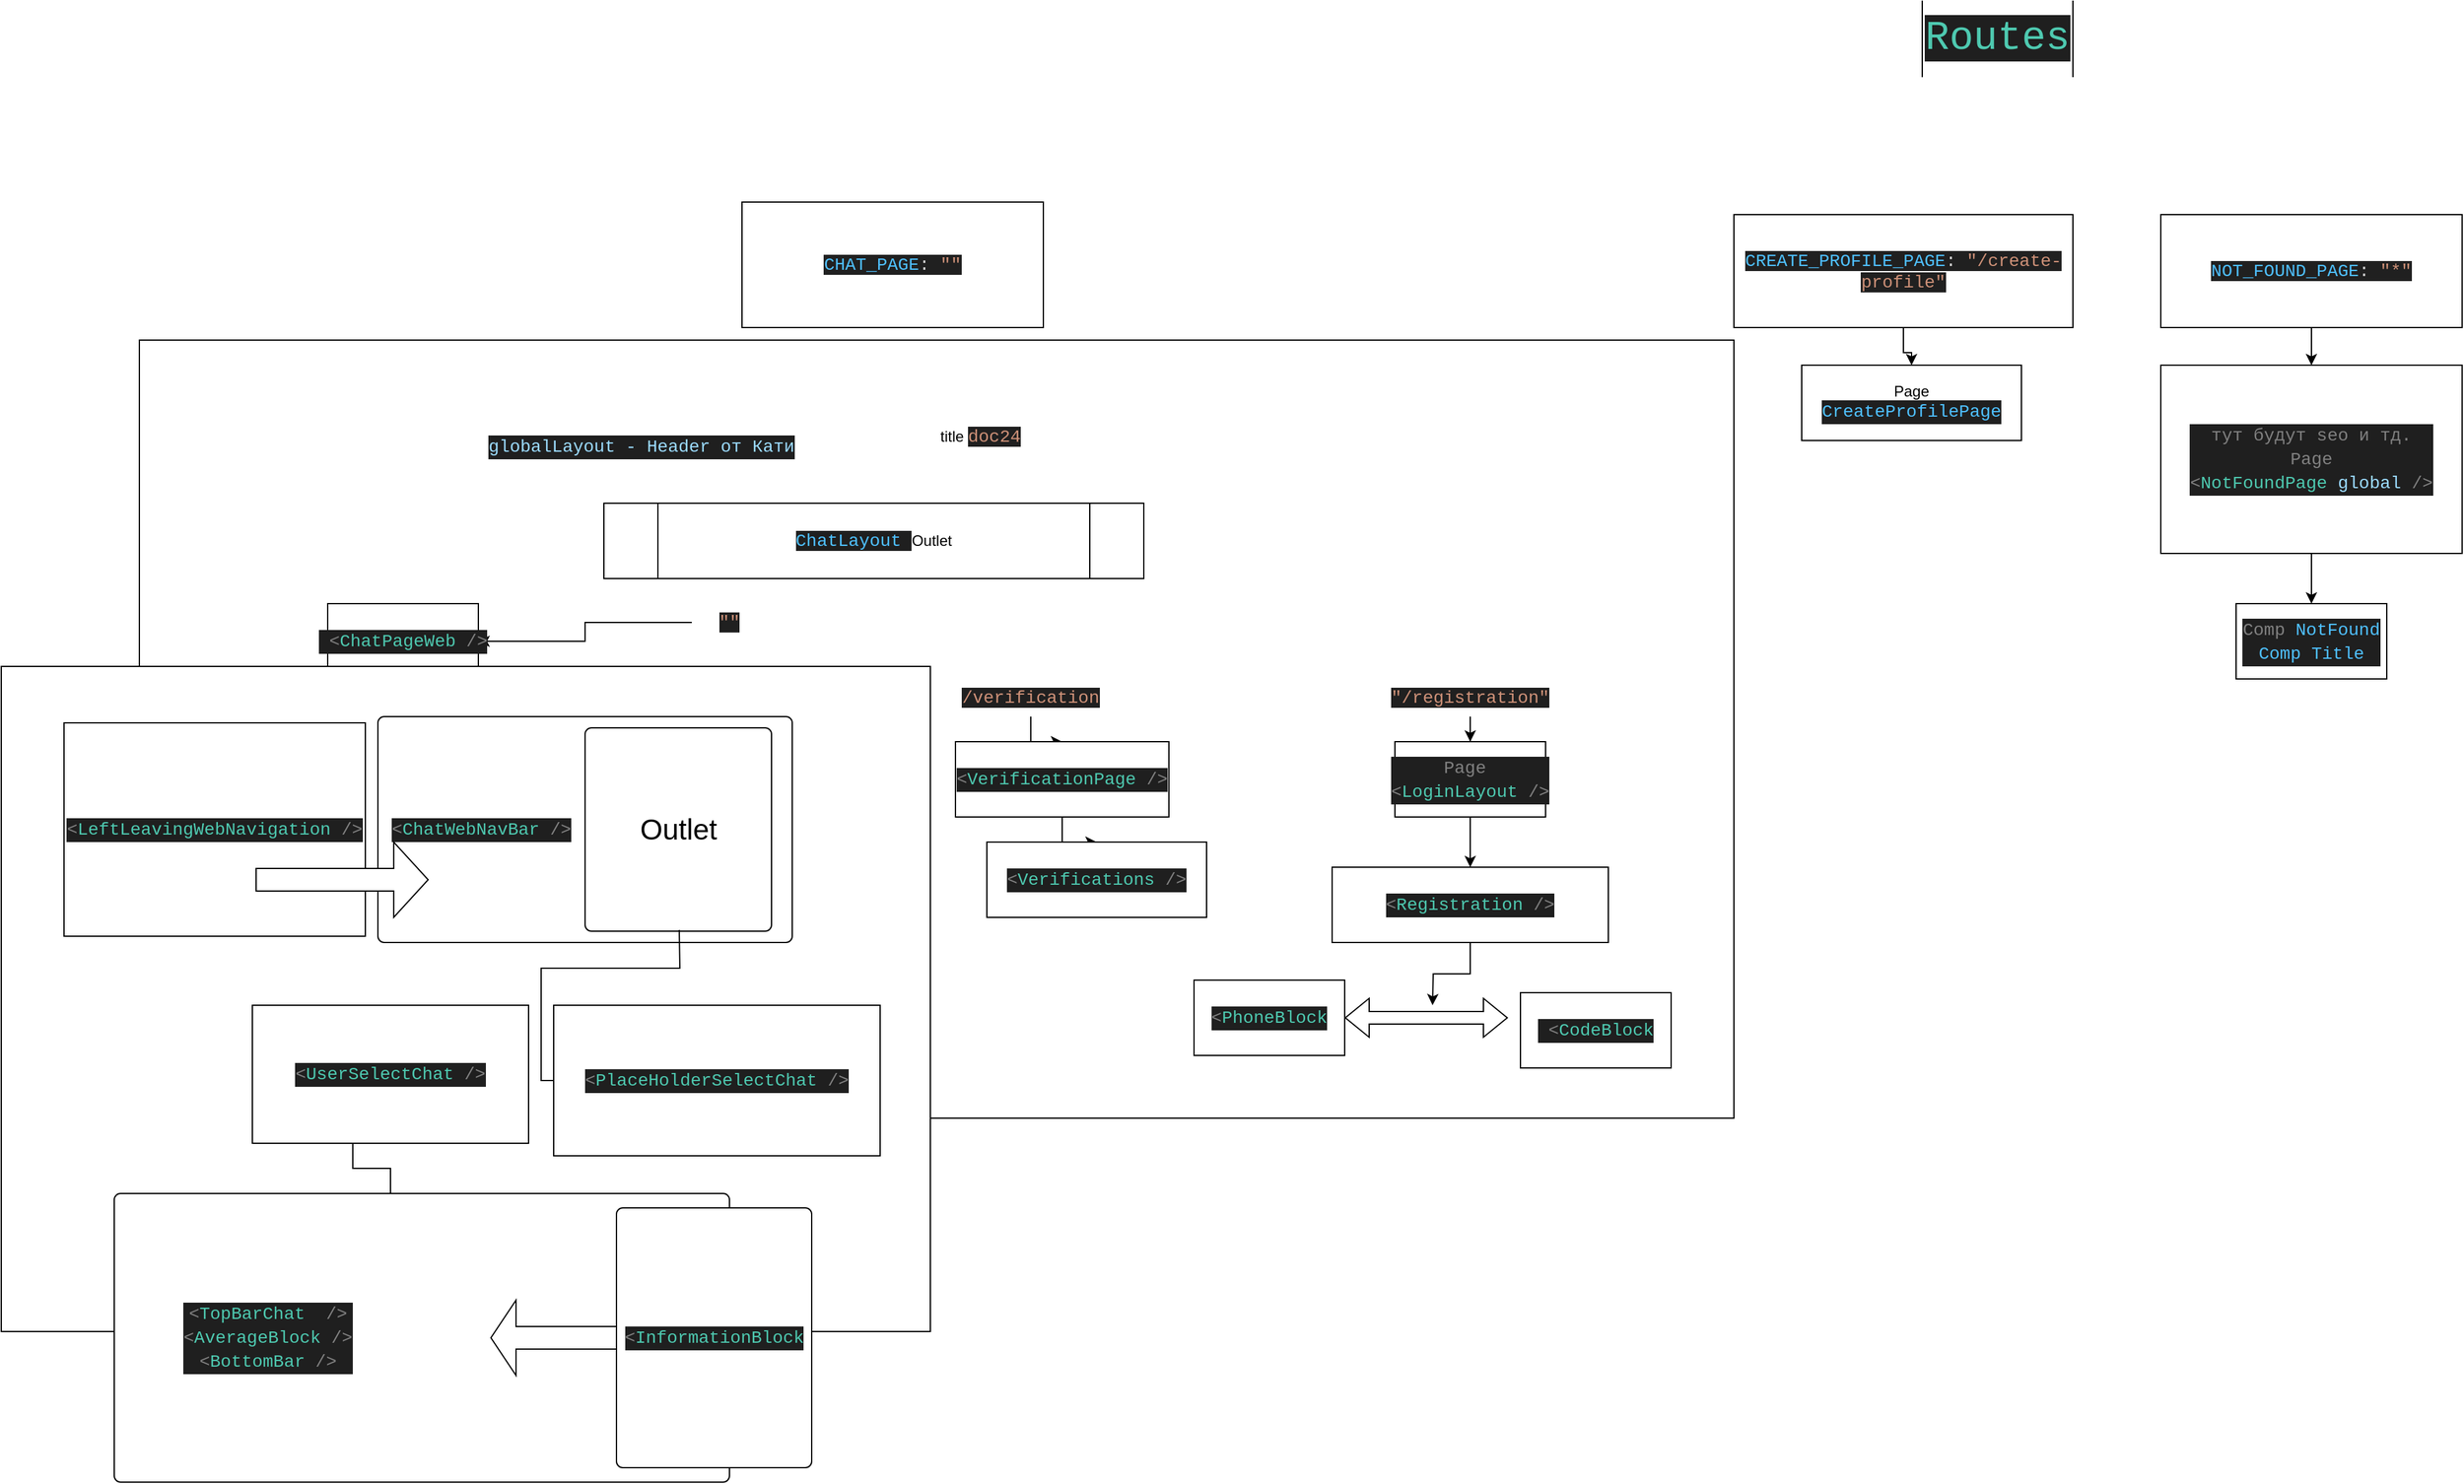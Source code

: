 <mxfile version="24.7.3" type="github">
  <diagram name="Страница — 1" id="Jbt8qNYvxL4YFeQoL3w7">
    <mxGraphModel dx="3786" dy="2337" grid="1" gridSize="10" guides="1" tooltips="1" connect="1" arrows="1" fold="1" page="1" pageScale="1" pageWidth="827" pageHeight="1169" math="0" shadow="0">
      <root>
        <mxCell id="0" />
        <mxCell id="1" parent="0" />
        <mxCell id="nvozfT3oqAUqyu6yPgUq-3" value="&lt;span style=&quot;color: rgb(79, 193, 255); font-family: Consolas, &amp;quot;Courier New&amp;quot;, monospace; font-size: 14px; text-align: start; white-space-collapse: preserve; background-color: rgb(32, 32, 32);&quot; class=&quot;mtk19&quot;&gt;CHAT_PAGE&lt;/span&gt;&lt;span style=&quot;color: rgb(212, 212, 212); font-family: Consolas, &amp;quot;Courier New&amp;quot;, monospace; font-size: 14px; text-align: start; white-space-collapse: preserve; background-color: rgb(32, 32, 32);&quot; class=&quot;mtk3&quot;&gt;:&lt;/span&gt;&lt;span style=&quot;color: rgb(204, 204, 204); font-family: Consolas, &amp;quot;Courier New&amp;quot;, monospace; font-size: 14px; text-align: start; white-space-collapse: preserve; background-color: rgb(32, 32, 32);&quot; class=&quot;mtk1&quot;&gt; &lt;/span&gt;&lt;span style=&quot;color: rgb(206, 145, 120); font-family: Consolas, &amp;quot;Courier New&amp;quot;, monospace; font-size: 14px; text-align: start; white-space-collapse: preserve; background-color: rgb(32, 32, 32);&quot; class=&quot;mtk12&quot;&gt;&quot;&quot;&lt;/span&gt;" style="rounded=0;whiteSpace=wrap;html=1;" vertex="1" parent="1">
          <mxGeometry x="-540" y="140" width="240" height="100" as="geometry" />
        </mxCell>
        <mxCell id="nvozfT3oqAUqyu6yPgUq-16" value="" style="edgeStyle=orthogonalEdgeStyle;rounded=0;orthogonalLoop=1;jettySize=auto;html=1;" edge="1" parent="1" source="nvozfT3oqAUqyu6yPgUq-4" target="nvozfT3oqAUqyu6yPgUq-15">
          <mxGeometry relative="1" as="geometry" />
        </mxCell>
        <mxCell id="nvozfT3oqAUqyu6yPgUq-4" value="&lt;span style=&quot;color: rgb(79, 193, 255); font-family: Consolas, &amp;quot;Courier New&amp;quot;, monospace; font-size: 14px; text-align: start; white-space-collapse: preserve; background-color: rgb(32, 32, 32);&quot; class=&quot;mtk19&quot;&gt;CREATE_PROFILE_PAGE&lt;/span&gt;&lt;span style=&quot;color: rgb(212, 212, 212); font-family: Consolas, &amp;quot;Courier New&amp;quot;, monospace; font-size: 14px; text-align: start; white-space-collapse: preserve; background-color: rgb(32, 32, 32);&quot; class=&quot;mtk3&quot;&gt;:&lt;/span&gt;&lt;span style=&quot;color: rgb(204, 204, 204); font-family: Consolas, &amp;quot;Courier New&amp;quot;, monospace; font-size: 14px; text-align: start; white-space-collapse: preserve; background-color: rgb(32, 32, 32);&quot; class=&quot;mtk1&quot;&gt; &lt;/span&gt;&lt;span style=&quot;color: rgb(206, 145, 120); font-family: Consolas, &amp;quot;Courier New&amp;quot;, monospace; font-size: 14px; text-align: start; white-space-collapse: preserve; background-color: rgb(32, 32, 32);&quot; class=&quot;mtk12&quot;&gt;&quot;/create-profile&quot;&lt;/span&gt;" style="rounded=0;whiteSpace=wrap;html=1;" vertex="1" parent="1">
          <mxGeometry x="250" y="150" width="270" height="90" as="geometry" />
        </mxCell>
        <mxCell id="nvozfT3oqAUqyu6yPgUq-11" value="" style="edgeStyle=orthogonalEdgeStyle;rounded=0;orthogonalLoop=1;jettySize=auto;html=1;" edge="1" parent="1" source="nvozfT3oqAUqyu6yPgUq-5" target="nvozfT3oqAUqyu6yPgUq-8">
          <mxGeometry relative="1" as="geometry" />
        </mxCell>
        <mxCell id="nvozfT3oqAUqyu6yPgUq-5" value="&lt;span style=&quot;color: rgb(79, 193, 255); font-family: Consolas, &amp;quot;Courier New&amp;quot;, monospace; font-size: 14px; text-align: start; white-space-collapse: preserve; background-color: rgb(32, 32, 32);&quot; class=&quot;mtk19&quot;&gt;NOT_FOUND_PAGE&lt;/span&gt;&lt;span style=&quot;color: rgb(212, 212, 212); font-family: Consolas, &amp;quot;Courier New&amp;quot;, monospace; font-size: 14px; text-align: start; white-space-collapse: preserve; background-color: rgb(32, 32, 32);&quot; class=&quot;mtk3&quot;&gt;:&lt;/span&gt;&lt;span style=&quot;color: rgb(204, 204, 204); font-family: Consolas, &amp;quot;Courier New&amp;quot;, monospace; font-size: 14px; text-align: start; white-space-collapse: preserve; background-color: rgb(32, 32, 32);&quot; class=&quot;mtk1&quot;&gt; &lt;/span&gt;&lt;span style=&quot;color: rgb(206, 145, 120); font-family: Consolas, &amp;quot;Courier New&amp;quot;, monospace; font-size: 14px; text-align: start; white-space-collapse: preserve; background-color: rgb(32, 32, 32);&quot; class=&quot;mtk12&quot;&gt;&quot;*&quot;&lt;/span&gt;" style="rounded=0;whiteSpace=wrap;html=1;" vertex="1" parent="1">
          <mxGeometry x="590" y="150" width="240" height="90" as="geometry" />
        </mxCell>
        <mxCell id="nvozfT3oqAUqyu6yPgUq-7" value="&lt;span style=&quot;color: rgb(78, 201, 176); font-family: Consolas, &amp;quot;Courier New&amp;quot;, monospace; font-size: 32px; white-space: pre; background-color: rgb(31, 31, 31);&quot;&gt;Routes&lt;/span&gt;" style="shape=partialRectangle;whiteSpace=wrap;html=1;bottom=0;top=0;fillColor=none;fontSize=20;" vertex="1" parent="1">
          <mxGeometry x="400" y="-20" width="120" height="60" as="geometry" />
        </mxCell>
        <mxCell id="nvozfT3oqAUqyu6yPgUq-14" value="" style="edgeStyle=orthogonalEdgeStyle;rounded=0;orthogonalLoop=1;jettySize=auto;html=1;" edge="1" parent="1" source="nvozfT3oqAUqyu6yPgUq-8" target="nvozfT3oqAUqyu6yPgUq-13">
          <mxGeometry relative="1" as="geometry" />
        </mxCell>
        <mxCell id="nvozfT3oqAUqyu6yPgUq-8" value="&lt;div style=&quot;background-color: rgb(31, 31, 31); font-family: Consolas, &amp;quot;Courier New&amp;quot;, monospace; font-size: 14px; line-height: 19px; white-space: pre;&quot;&gt;&lt;font color=&quot;#808080&quot;&gt;тут будут seo и тд.&lt;/font&gt;&lt;/div&gt;&lt;div style=&quot;background-color: rgb(31, 31, 31); font-family: Consolas, &amp;quot;Courier New&amp;quot;, monospace; font-size: 14px; line-height: 19px; white-space: pre;&quot;&gt;&lt;font color=&quot;#808080&quot;&gt;Page&lt;/font&gt;&lt;/div&gt;&lt;div style=&quot;color: rgb(204, 204, 204); background-color: rgb(31, 31, 31); font-family: Consolas, &amp;quot;Courier New&amp;quot;, monospace; font-size: 14px; line-height: 19px; white-space: pre;&quot;&gt;&lt;span style=&quot;color: #808080;&quot;&gt;&amp;lt;&lt;/span&gt;&lt;span style=&quot;color: #4ec9b0;&quot;&gt;NotFoundPage&lt;/span&gt;&lt;span style=&quot;color: #d4d4d4;&quot;&gt; &lt;/span&gt;&lt;span style=&quot;color: #9cdcfe;&quot;&gt;global&lt;/span&gt;&lt;span style=&quot;color: #d4d4d4;&quot;&gt; &lt;/span&gt;&lt;span style=&quot;color: #808080;&quot;&gt;/&amp;gt;&lt;/span&gt;&lt;/div&gt;" style="rounded=0;whiteSpace=wrap;html=1;" vertex="1" parent="1">
          <mxGeometry x="590" y="270" width="240" height="150" as="geometry" />
        </mxCell>
        <mxCell id="nvozfT3oqAUqyu6yPgUq-13" value="&lt;div style=&quot;color: rgb(204, 204, 204); background-color: rgb(31, 31, 31); font-family: Consolas, &amp;quot;Courier New&amp;quot;, monospace; font-size: 14px; line-height: 19px; white-space: pre;&quot;&gt;&lt;span style=&quot;color: rgb(128, 128, 128);&quot;&gt;Comp &lt;/span&gt;&lt;span style=&quot;color: rgb(79, 193, 255);&quot;&gt;NotFound&lt;/span&gt;&lt;/div&gt;&lt;div style=&quot;background-color: rgb(31, 31, 31); font-family: Consolas, &amp;quot;Courier New&amp;quot;, monospace; font-size: 14px; line-height: 19px; white-space: pre;&quot;&gt;&lt;font color=&quot;#4fc1ff&quot;&gt;Comp Title&lt;/font&gt;&lt;/div&gt;" style="whiteSpace=wrap;html=1;rounded=0;" vertex="1" parent="1">
          <mxGeometry x="650" y="460" width="120" height="60" as="geometry" />
        </mxCell>
        <mxCell id="nvozfT3oqAUqyu6yPgUq-15" value="Page&lt;div&gt;&lt;div style=&quot;color: rgb(204, 204, 204); background-color: rgb(31, 31, 31); font-family: Consolas, &amp;quot;Courier New&amp;quot;, monospace; font-size: 14px; line-height: 19px; white-space: pre;&quot;&gt;&lt;span style=&quot;color: #4fc1ff;&quot;&gt;CreateProfilePage&lt;/span&gt;&lt;/div&gt;&lt;/div&gt;" style="whiteSpace=wrap;html=1;rounded=0;" vertex="1" parent="1">
          <mxGeometry x="304" y="270" width="175" height="60" as="geometry" />
        </mxCell>
        <mxCell id="nvozfT3oqAUqyu6yPgUq-25" value="" style="rounded=0;whiteSpace=wrap;html=1;" vertex="1" parent="1">
          <mxGeometry x="-1020" y="250" width="1270" height="620" as="geometry" />
        </mxCell>
        <mxCell id="nvozfT3oqAUqyu6yPgUq-26" value="&lt;div style=&quot;color: rgb(204, 204, 204); background-color: rgb(31, 31, 31); font-family: Consolas, &amp;quot;Courier New&amp;quot;, monospace; font-size: 14px; line-height: 19px; white-space: pre;&quot;&gt;&lt;span style=&quot;color: #9cdcfe;&quot;&gt;globalLayout - Header от Кати&lt;/span&gt;&lt;/div&gt;" style="text;html=1;align=center;verticalAlign=middle;whiteSpace=wrap;rounded=0;" vertex="1" parent="1">
          <mxGeometry x="-760" y="320" width="280" height="30" as="geometry" />
        </mxCell>
        <mxCell id="nvozfT3oqAUqyu6yPgUq-27" value="title&amp;nbsp;&lt;span style=&quot;color: rgb(206, 145, 120); font-family: Consolas, &amp;quot;Courier New&amp;quot;, monospace; font-size: 14px; text-align: start; white-space-collapse: preserve; background-color: rgb(32, 32, 32);&quot;&gt;doc24&lt;/span&gt;&lt;div&gt;&lt;span style=&quot;color: rgb(206, 145, 120); font-family: Consolas, &amp;quot;Courier New&amp;quot;, monospace; font-size: 14px; text-align: start; white-space-collapse: preserve; background-color: rgb(32, 32, 32);&quot;&gt;&lt;br&gt;&lt;/span&gt;&lt;/div&gt;" style="text;html=1;align=center;verticalAlign=middle;whiteSpace=wrap;rounded=0;" vertex="1" parent="1">
          <mxGeometry x="-380" y="320" width="60" height="30" as="geometry" />
        </mxCell>
        <mxCell id="nvozfT3oqAUqyu6yPgUq-28" value="&lt;span style=&quot;color: rgb(79, 193, 255); background-color: rgb(31, 31, 31); font-family: Consolas, &amp;quot;Courier New&amp;quot;, monospace; font-size: 14px; white-space: pre;&quot;&gt;ChatLayout &lt;/span&gt;Outlet" style="shape=process;whiteSpace=wrap;html=1;backgroundOutline=1;" vertex="1" parent="1">
          <mxGeometry x="-650" y="380" width="430" height="60" as="geometry" />
        </mxCell>
        <mxCell id="nvozfT3oqAUqyu6yPgUq-34" value="" style="edgeStyle=orthogonalEdgeStyle;rounded=0;orthogonalLoop=1;jettySize=auto;html=1;" edge="1" parent="1" source="nvozfT3oqAUqyu6yPgUq-29" target="nvozfT3oqAUqyu6yPgUq-33">
          <mxGeometry relative="1" as="geometry" />
        </mxCell>
        <mxCell id="nvozfT3oqAUqyu6yPgUq-29" value="&lt;span style=&quot;color: rgb(206, 145, 120); font-family: Consolas, &amp;quot;Courier New&amp;quot;, monospace; font-size: 14px; text-align: start; white-space-collapse: preserve; background-color: rgb(32, 32, 32);&quot;&gt;&quot;/registration&quot;&lt;/span&gt;" style="text;html=1;align=center;verticalAlign=middle;whiteSpace=wrap;rounded=0;" vertex="1" parent="1">
          <mxGeometry x="10" y="520" width="60" height="30" as="geometry" />
        </mxCell>
        <mxCell id="nvozfT3oqAUqyu6yPgUq-42" value="" style="edgeStyle=orthogonalEdgeStyle;rounded=0;orthogonalLoop=1;jettySize=auto;html=1;" edge="1" parent="1" source="nvozfT3oqAUqyu6yPgUq-30" target="nvozfT3oqAUqyu6yPgUq-41">
          <mxGeometry relative="1" as="geometry" />
        </mxCell>
        <mxCell id="nvozfT3oqAUqyu6yPgUq-30" value="&lt;span style=&quot;color: rgb(206, 145, 120); font-family: Consolas, &amp;quot;Courier New&amp;quot;, monospace; font-size: 14px; text-align: start; white-space-collapse: preserve; background-color: rgb(32, 32, 32);&quot;&gt;/verification&lt;/span&gt;" style="text;html=1;align=center;verticalAlign=middle;whiteSpace=wrap;rounded=0;" vertex="1" parent="1">
          <mxGeometry x="-340" y="520" width="60" height="30" as="geometry" />
        </mxCell>
        <mxCell id="nvozfT3oqAUqyu6yPgUq-36" value="" style="edgeStyle=orthogonalEdgeStyle;rounded=0;orthogonalLoop=1;jettySize=auto;html=1;" edge="1" parent="1" source="nvozfT3oqAUqyu6yPgUq-33" target="nvozfT3oqAUqyu6yPgUq-35">
          <mxGeometry relative="1" as="geometry" />
        </mxCell>
        <mxCell id="nvozfT3oqAUqyu6yPgUq-33" value="&lt;div style=&quot;color: rgb(204, 204, 204); background-color: rgb(31, 31, 31); font-family: Consolas, &amp;quot;Courier New&amp;quot;, monospace; font-size: 14px; line-height: 19px; white-space: pre;&quot;&gt;&lt;span style=&quot;color: #808080;&quot;&gt;Page &lt;/span&gt;&lt;/div&gt;&lt;div style=&quot;color: rgb(204, 204, 204); background-color: rgb(31, 31, 31); font-family: Consolas, &amp;quot;Courier New&amp;quot;, monospace; font-size: 14px; line-height: 19px; white-space: pre;&quot;&gt;&lt;span style=&quot;color: #808080;&quot;&gt;&amp;lt;&lt;/span&gt;&lt;span style=&quot;color: #4ec9b0;&quot;&gt;LoginLayout&lt;/span&gt;&lt;span style=&quot;color: #d4d4d4;&quot;&gt; &lt;/span&gt;&lt;span style=&quot;color: #808080;&quot;&gt;/&amp;gt;&lt;/span&gt;&lt;/div&gt;" style="whiteSpace=wrap;html=1;" vertex="1" parent="1">
          <mxGeometry x="-20" y="570" width="120" height="60" as="geometry" />
        </mxCell>
        <mxCell id="nvozfT3oqAUqyu6yPgUq-40" style="edgeStyle=orthogonalEdgeStyle;rounded=0;orthogonalLoop=1;jettySize=auto;html=1;" edge="1" parent="1" source="nvozfT3oqAUqyu6yPgUq-35">
          <mxGeometry relative="1" as="geometry">
            <mxPoint x="10" y="780" as="targetPoint" />
          </mxGeometry>
        </mxCell>
        <mxCell id="nvozfT3oqAUqyu6yPgUq-35" value="&lt;div style=&quot;color: rgb(204, 204, 204); background-color: rgb(31, 31, 31); font-family: Consolas, &amp;quot;Courier New&amp;quot;, monospace; font-size: 14px; line-height: 19px; white-space: pre;&quot;&gt;&lt;div style=&quot;line-height: 19px;&quot;&gt;&lt;span style=&quot;color: #808080;&quot;&gt;&amp;lt;&lt;/span&gt;&lt;span style=&quot;color: #4ec9b0;&quot;&gt;Registration&lt;/span&gt; &lt;span style=&quot;color: #808080;&quot;&gt;/&amp;gt;&lt;/span&gt;&lt;/div&gt;&lt;/div&gt;" style="whiteSpace=wrap;html=1;" vertex="1" parent="1">
          <mxGeometry x="-70" y="670" width="220" height="60" as="geometry" />
        </mxCell>
        <mxCell id="nvozfT3oqAUqyu6yPgUq-37" value="&lt;div style=&quot;color: rgb(204, 204, 204); background-color: rgb(31, 31, 31); font-family: Consolas, &amp;quot;Courier New&amp;quot;, monospace; font-size: 14px; line-height: 19px; white-space: pre;&quot;&gt;&lt;span style=&quot;color: #808080;&quot;&gt;&amp;lt;&lt;/span&gt;&lt;span style=&quot;color: #4ec9b0;&quot;&gt;PhoneBlock&lt;/span&gt;&lt;/div&gt;" style="rounded=0;whiteSpace=wrap;html=1;" vertex="1" parent="1">
          <mxGeometry x="-180" y="760" width="120" height="60" as="geometry" />
        </mxCell>
        <mxCell id="nvozfT3oqAUqyu6yPgUq-38" value="&lt;div style=&quot;color: rgb(204, 204, 204); background-color: rgb(31, 31, 31); font-family: Consolas, &amp;quot;Courier New&amp;quot;, monospace; font-size: 14px; line-height: 19px; white-space: pre;&quot;&gt;&lt;span style=&quot;color: #d4d4d4;&quot;&gt;&amp;nbsp;&lt;/span&gt;&lt;span style=&quot;color: #808080;&quot;&gt;&amp;lt;&lt;/span&gt;&lt;span style=&quot;color: #4ec9b0;&quot;&gt;CodeBlock&lt;/span&gt;&lt;/div&gt;" style="rounded=0;whiteSpace=wrap;html=1;" vertex="1" parent="1">
          <mxGeometry x="80" y="770" width="120" height="60" as="geometry" />
        </mxCell>
        <mxCell id="nvozfT3oqAUqyu6yPgUq-39" value="" style="shape=flexArrow;endArrow=classic;startArrow=classic;html=1;rounded=0;exitX=1;exitY=0.5;exitDx=0;exitDy=0;entryX=0;entryY=0.5;entryDx=0;entryDy=0;" edge="1" parent="1" source="nvozfT3oqAUqyu6yPgUq-37">
          <mxGeometry width="100" height="100" relative="1" as="geometry">
            <mxPoint x="-210" y="700" as="sourcePoint" />
            <mxPoint x="70.0" y="790" as="targetPoint" />
          </mxGeometry>
        </mxCell>
        <mxCell id="nvozfT3oqAUqyu6yPgUq-44" value="" style="edgeStyle=orthogonalEdgeStyle;rounded=0;orthogonalLoop=1;jettySize=auto;html=1;" edge="1" parent="1" source="nvozfT3oqAUqyu6yPgUq-41" target="nvozfT3oqAUqyu6yPgUq-43">
          <mxGeometry relative="1" as="geometry" />
        </mxCell>
        <mxCell id="nvozfT3oqAUqyu6yPgUq-41" value="&lt;div style=&quot;color: rgb(204, 204, 204); background-color: rgb(31, 31, 31); font-family: Consolas, &amp;quot;Courier New&amp;quot;, monospace; font-size: 14px; line-height: 19px; white-space: pre;&quot;&gt;&lt;span style=&quot;color: #808080;&quot;&gt;&amp;lt;&lt;/span&gt;&lt;span style=&quot;color: #4ec9b0;&quot;&gt;VerificationPage&lt;/span&gt;&lt;span style=&quot;color: #d4d4d4;&quot;&gt; &lt;/span&gt;&lt;span style=&quot;color: #808080;&quot;&gt;/&amp;gt;&lt;/span&gt;&lt;/div&gt;" style="whiteSpace=wrap;html=1;" vertex="1" parent="1">
          <mxGeometry x="-370" y="570" width="170" height="60" as="geometry" />
        </mxCell>
        <mxCell id="nvozfT3oqAUqyu6yPgUq-43" value="&lt;div style=&quot;color: rgb(204, 204, 204); background-color: rgb(31, 31, 31); font-family: Consolas, &amp;quot;Courier New&amp;quot;, monospace; font-size: 14px; line-height: 19px; white-space: pre;&quot;&gt;&lt;span style=&quot;color: #808080;&quot;&gt;&amp;lt;&lt;/span&gt;&lt;span style=&quot;color: #4ec9b0;&quot;&gt;Verifications&lt;/span&gt; &lt;span style=&quot;color: #808080;&quot;&gt;/&amp;gt;&lt;/span&gt;&lt;/div&gt;" style="whiteSpace=wrap;html=1;" vertex="1" parent="1">
          <mxGeometry x="-345" y="650" width="175" height="60" as="geometry" />
        </mxCell>
        <mxCell id="nvozfT3oqAUqyu6yPgUq-47" value="" style="edgeStyle=orthogonalEdgeStyle;rounded=0;orthogonalLoop=1;jettySize=auto;html=1;" edge="1" parent="1" source="nvozfT3oqAUqyu6yPgUq-45" target="nvozfT3oqAUqyu6yPgUq-46">
          <mxGeometry relative="1" as="geometry" />
        </mxCell>
        <mxCell id="nvozfT3oqAUqyu6yPgUq-45" value="&lt;span style=&quot;color: rgb(206, 145, 120); font-family: Consolas, &amp;quot;Courier New&amp;quot;, monospace; font-size: 14px; text-align: start; white-space-collapse: preserve; background-color: rgb(32, 32, 32);&quot;&gt;&quot;&quot;&lt;/span&gt;" style="text;html=1;align=center;verticalAlign=middle;whiteSpace=wrap;rounded=0;" vertex="1" parent="1">
          <mxGeometry x="-580" y="460" width="60" height="30" as="geometry" />
        </mxCell>
        <mxCell id="nvozfT3oqAUqyu6yPgUq-46" value="&lt;div style=&quot;color: rgb(204, 204, 204); background-color: rgb(31, 31, 31); font-family: Consolas, &amp;quot;Courier New&amp;quot;, monospace; font-size: 14px; line-height: 19px; white-space: pre;&quot;&gt;&lt;span style=&quot;color: #d4d4d4;&quot;&gt;&amp;nbsp;&lt;/span&gt;&lt;span style=&quot;color: #808080;&quot;&gt;&amp;lt;&lt;/span&gt;&lt;span style=&quot;color: #4ec9b0;&quot;&gt;ChatPageWeb&lt;/span&gt;&lt;span style=&quot;color: #d4d4d4;&quot;&gt; &lt;/span&gt;&lt;span style=&quot;color: #808080;&quot;&gt;/&amp;gt;&lt;/span&gt;&lt;/div&gt;" style="whiteSpace=wrap;html=1;" vertex="1" parent="1">
          <mxGeometry x="-870" y="460" width="120" height="60" as="geometry" />
        </mxCell>
        <mxCell id="nvozfT3oqAUqyu6yPgUq-48" value="" style="rounded=0;whiteSpace=wrap;html=1;" vertex="1" parent="1">
          <mxGeometry x="-1130" y="510" width="740" height="530" as="geometry" />
        </mxCell>
        <mxCell id="nvozfT3oqAUqyu6yPgUq-49" value="" style="rounded=1;absoluteArcSize=1;html=1;arcSize=10;" vertex="1" parent="1">
          <mxGeometry x="-830" y="550" width="330" height="180" as="geometry" />
        </mxCell>
        <mxCell id="nvozfT3oqAUqyu6yPgUq-50" value="&lt;div style=&quot;color: rgb(204, 204, 204); background-color: rgb(31, 31, 31); font-family: Consolas, &amp;quot;Courier New&amp;quot;, monospace; font-size: 14px; line-height: 19px; white-space: pre;&quot;&gt;&lt;span style=&quot;color: #808080;&quot;&gt;&amp;lt;&lt;/span&gt;&lt;span style=&quot;color: #4ec9b0;&quot;&gt;ChatWebNavBar&lt;/span&gt; &lt;span style=&quot;color: #808080;&quot;&gt;/&amp;gt;&lt;/span&gt;&lt;/div&gt;" style="html=1;shape=mxgraph.er.anchor;whiteSpace=wrap;" vertex="1" parent="nvozfT3oqAUqyu6yPgUq-49">
          <mxGeometry width="165" height="180" as="geometry" />
        </mxCell>
        <mxCell id="nvozfT3oqAUqyu6yPgUq-51" value="&lt;font style=&quot;font-size: 23px;&quot;&gt;Outlet&lt;/font&gt;" style="rounded=1;absoluteArcSize=1;html=1;arcSize=10;whiteSpace=wrap;points=[];strokeColor=inherit;fillColor=inherit;" vertex="1" parent="nvozfT3oqAUqyu6yPgUq-49">
          <mxGeometry x="165" y="9" width="148.5" height="162" as="geometry" />
        </mxCell>
        <mxCell id="nvozfT3oqAUqyu6yPgUq-52" value="&lt;div style=&quot;color: rgb(204, 204, 204); background-color: rgb(31, 31, 31); font-family: Consolas, &amp;quot;Courier New&amp;quot;, monospace; font-size: 14px; line-height: 19px; white-space: pre;&quot;&gt;&lt;div style=&quot;line-height: 19px;&quot;&gt;&lt;span style=&quot;color: #808080;&quot;&gt;&amp;lt;&lt;/span&gt;&lt;span style=&quot;color: #4ec9b0;&quot;&gt;LeftLeavingWebNavigation&lt;/span&gt; &lt;span style=&quot;color: #808080;&quot;&gt;/&amp;gt;&lt;/span&gt;&lt;/div&gt;&lt;/div&gt;" style="rounded=0;whiteSpace=wrap;html=1;" vertex="1" parent="1">
          <mxGeometry x="-1080" y="555" width="240" height="170" as="geometry" />
        </mxCell>
        <mxCell id="nvozfT3oqAUqyu6yPgUq-53" value="" style="shape=singleArrow;whiteSpace=wrap;html=1;" vertex="1" parent="1">
          <mxGeometry x="-927" y="650" width="137" height="60" as="geometry" />
        </mxCell>
        <mxCell id="nvozfT3oqAUqyu6yPgUq-55" value="" style="edgeStyle=orthogonalEdgeStyle;sourcePerimeterSpacing=0;targetPerimeterSpacing=0;startArrow=none;endArrow=none;rounded=0;targetPortConstraint=eastwest;sourcePortConstraint=northsouth;curved=0;rounded=0;" edge="1" target="nvozfT3oqAUqyu6yPgUq-57" parent="1">
          <mxGeometry relative="1" as="geometry">
            <mxPoint x="-590" y="720" as="sourcePoint" />
          </mxGeometry>
        </mxCell>
        <mxCell id="nvozfT3oqAUqyu6yPgUq-56" value="&lt;div style=&quot;color: rgb(204, 204, 204); background-color: rgb(31, 31, 31); font-family: Consolas, &amp;quot;Courier New&amp;quot;, monospace; font-size: 14px; line-height: 19px; white-space: pre;&quot;&gt;&lt;span style=&quot;color: #808080;&quot;&gt;&amp;lt;&lt;/span&gt;&lt;span style=&quot;color: #4ec9b0;&quot;&gt;UserSelectChat&lt;/span&gt;&lt;span style=&quot;color: #d4d4d4;&quot;&gt; &lt;/span&gt;&lt;span style=&quot;color: #808080;&quot;&gt;/&amp;gt;&lt;/span&gt;&lt;/div&gt;" style="whiteSpace=wrap;html=1;align=center;verticalAlign=middle;treeFolding=1;treeMoving=1;" vertex="1" parent="1">
          <mxGeometry x="-930" y="780" width="220" height="110" as="geometry" />
        </mxCell>
        <mxCell id="nvozfT3oqAUqyu6yPgUq-57" value="&lt;div style=&quot;color: rgb(204, 204, 204); background-color: rgb(31, 31, 31); font-family: Consolas, &amp;quot;Courier New&amp;quot;, monospace; font-size: 14px; line-height: 19px; white-space: pre;&quot;&gt;&lt;span style=&quot;color: #808080;&quot;&gt;&amp;lt;&lt;/span&gt;&lt;span style=&quot;color: #4ec9b0;&quot;&gt;PlaceHolderSelectChat&lt;/span&gt;&lt;span style=&quot;color: #d4d4d4;&quot;&gt; &lt;/span&gt;&lt;span style=&quot;color: #808080;&quot;&gt;/&amp;gt;&lt;/span&gt;&lt;/div&gt;" style="whiteSpace=wrap;html=1;align=center;verticalAlign=middle;treeFolding=1;treeMoving=1;" vertex="1" parent="1">
          <mxGeometry x="-690" y="780" width="260" height="120" as="geometry" />
        </mxCell>
        <mxCell id="nvozfT3oqAUqyu6yPgUq-59" value="" style="edgeStyle=elbowEdgeStyle;elbow=vertical;sourcePerimeterSpacing=0;targetPerimeterSpacing=0;startArrow=none;endArrow=none;rounded=0;curved=0;" edge="1" parent="1">
          <mxGeometry relative="1" as="geometry">
            <mxPoint x="-850" y="890" as="sourcePoint" />
            <mxPoint x="-820" y="930" as="targetPoint" />
          </mxGeometry>
        </mxCell>
        <mxCell id="nvozfT3oqAUqyu6yPgUq-66" value="" style="rounded=1;absoluteArcSize=1;html=1;arcSize=10;" vertex="1" parent="1">
          <mxGeometry x="-1040" y="930" width="490" height="230" as="geometry" />
        </mxCell>
        <mxCell id="nvozfT3oqAUqyu6yPgUq-67" value="&lt;div style=&quot;color: rgb(204, 204, 204); background-color: rgb(31, 31, 31); font-family: Consolas, &amp;quot;Courier New&amp;quot;, monospace; font-size: 14px; line-height: 19px; white-space: pre;&quot;&gt;&lt;div&gt;&lt;span style=&quot;color: #808080;&quot;&gt;&amp;lt;&lt;/span&gt;&lt;span style=&quot;color: #4ec9b0;&quot;&gt;TopBarChat&lt;/span&gt;&lt;span style=&quot;color: #d4d4d4;&quot;&gt; &lt;/span&gt;&lt;span style=&quot;color: #d4d4d4;&quot;&gt; &lt;/span&gt;&lt;span style=&quot;color: #808080;&quot;&gt;/&amp;gt;&lt;/span&gt;&lt;/div&gt;&lt;div&gt;&lt;span style=&quot;color: #808080;&quot;&gt;&amp;lt;&lt;/span&gt;&lt;span style=&quot;color: #4ec9b0;&quot;&gt;AverageBlock&lt;/span&gt;&lt;span style=&quot;color: #d4d4d4;&quot;&gt; &lt;/span&gt;&lt;span style=&quot;color: #808080;&quot;&gt;/&amp;gt;&lt;/span&gt;&lt;/div&gt;&lt;div&gt;&lt;span style=&quot;color: #808080;&quot;&gt;&amp;lt;&lt;/span&gt;&lt;span style=&quot;color: #4ec9b0;&quot;&gt;BottomBar&lt;/span&gt;&lt;span style=&quot;color: #d4d4d4;&quot;&gt; &lt;/span&gt;&lt;span style=&quot;color: #808080;&quot;&gt;/&amp;gt;&lt;/span&gt;&lt;/div&gt;&lt;/div&gt;" style="html=1;shape=mxgraph.er.anchor;whiteSpace=wrap;" vertex="1" parent="nvozfT3oqAUqyu6yPgUq-66">
          <mxGeometry width="245.0" height="230.0" as="geometry" />
        </mxCell>
        <mxCell id="nvozfT3oqAUqyu6yPgUq-68" value="&lt;div style=&quot;color: rgb(204, 204, 204); background-color: rgb(31, 31, 31); font-family: Consolas, &amp;quot;Courier New&amp;quot;, monospace; font-size: 14px; line-height: 19px; white-space: pre;&quot;&gt;&lt;span style=&quot;color: #808080;&quot;&gt;&amp;lt;&lt;/span&gt;&lt;span style=&quot;color: #4ec9b0;&quot;&gt;InformationBlock&lt;/span&gt;&lt;/div&gt;" style="rounded=1;absoluteArcSize=1;html=1;arcSize=10;whiteSpace=wrap;points=[];strokeColor=inherit;fillColor=inherit;" vertex="1" parent="nvozfT3oqAUqyu6yPgUq-66">
          <mxGeometry x="400" y="11.5" width="155.5" height="207" as="geometry" />
        </mxCell>
        <mxCell id="nvozfT3oqAUqyu6yPgUq-71" value="" style="shape=singleArrow;direction=west;whiteSpace=wrap;html=1;" vertex="1" parent="nvozfT3oqAUqyu6yPgUq-66">
          <mxGeometry x="300" y="85" width="100" height="60" as="geometry" />
        </mxCell>
      </root>
    </mxGraphModel>
  </diagram>
</mxfile>
